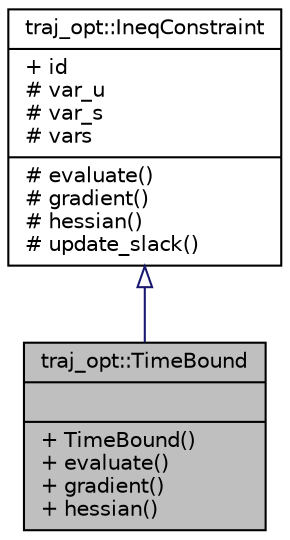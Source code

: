digraph "traj_opt::TimeBound"
{
 // LATEX_PDF_SIZE
  edge [fontname="Helvetica",fontsize="10",labelfontname="Helvetica",labelfontsize="10"];
  node [fontname="Helvetica",fontsize="10",shape=record];
  Node1 [label="{traj_opt::TimeBound\n||+ TimeBound()\l+ evaluate()\l+ gradient()\l+ hessian()\l}",height=0.2,width=0.4,color="black", fillcolor="grey75", style="filled", fontcolor="black",tooltip=" "];
  Node2 -> Node1 [dir="back",color="midnightblue",fontsize="10",style="solid",arrowtail="onormal",fontname="Helvetica"];
  Node2 [label="{traj_opt::IneqConstraint\n|+ id\l# var_u\l# var_s\l# vars\l|# evaluate()\l# gradient()\l# hessian()\l# update_slack()\l}",height=0.2,width=0.4,color="black", fillcolor="white", style="filled",URL="$classtraj__opt_1_1IneqConstraint.html",tooltip=" "];
}
